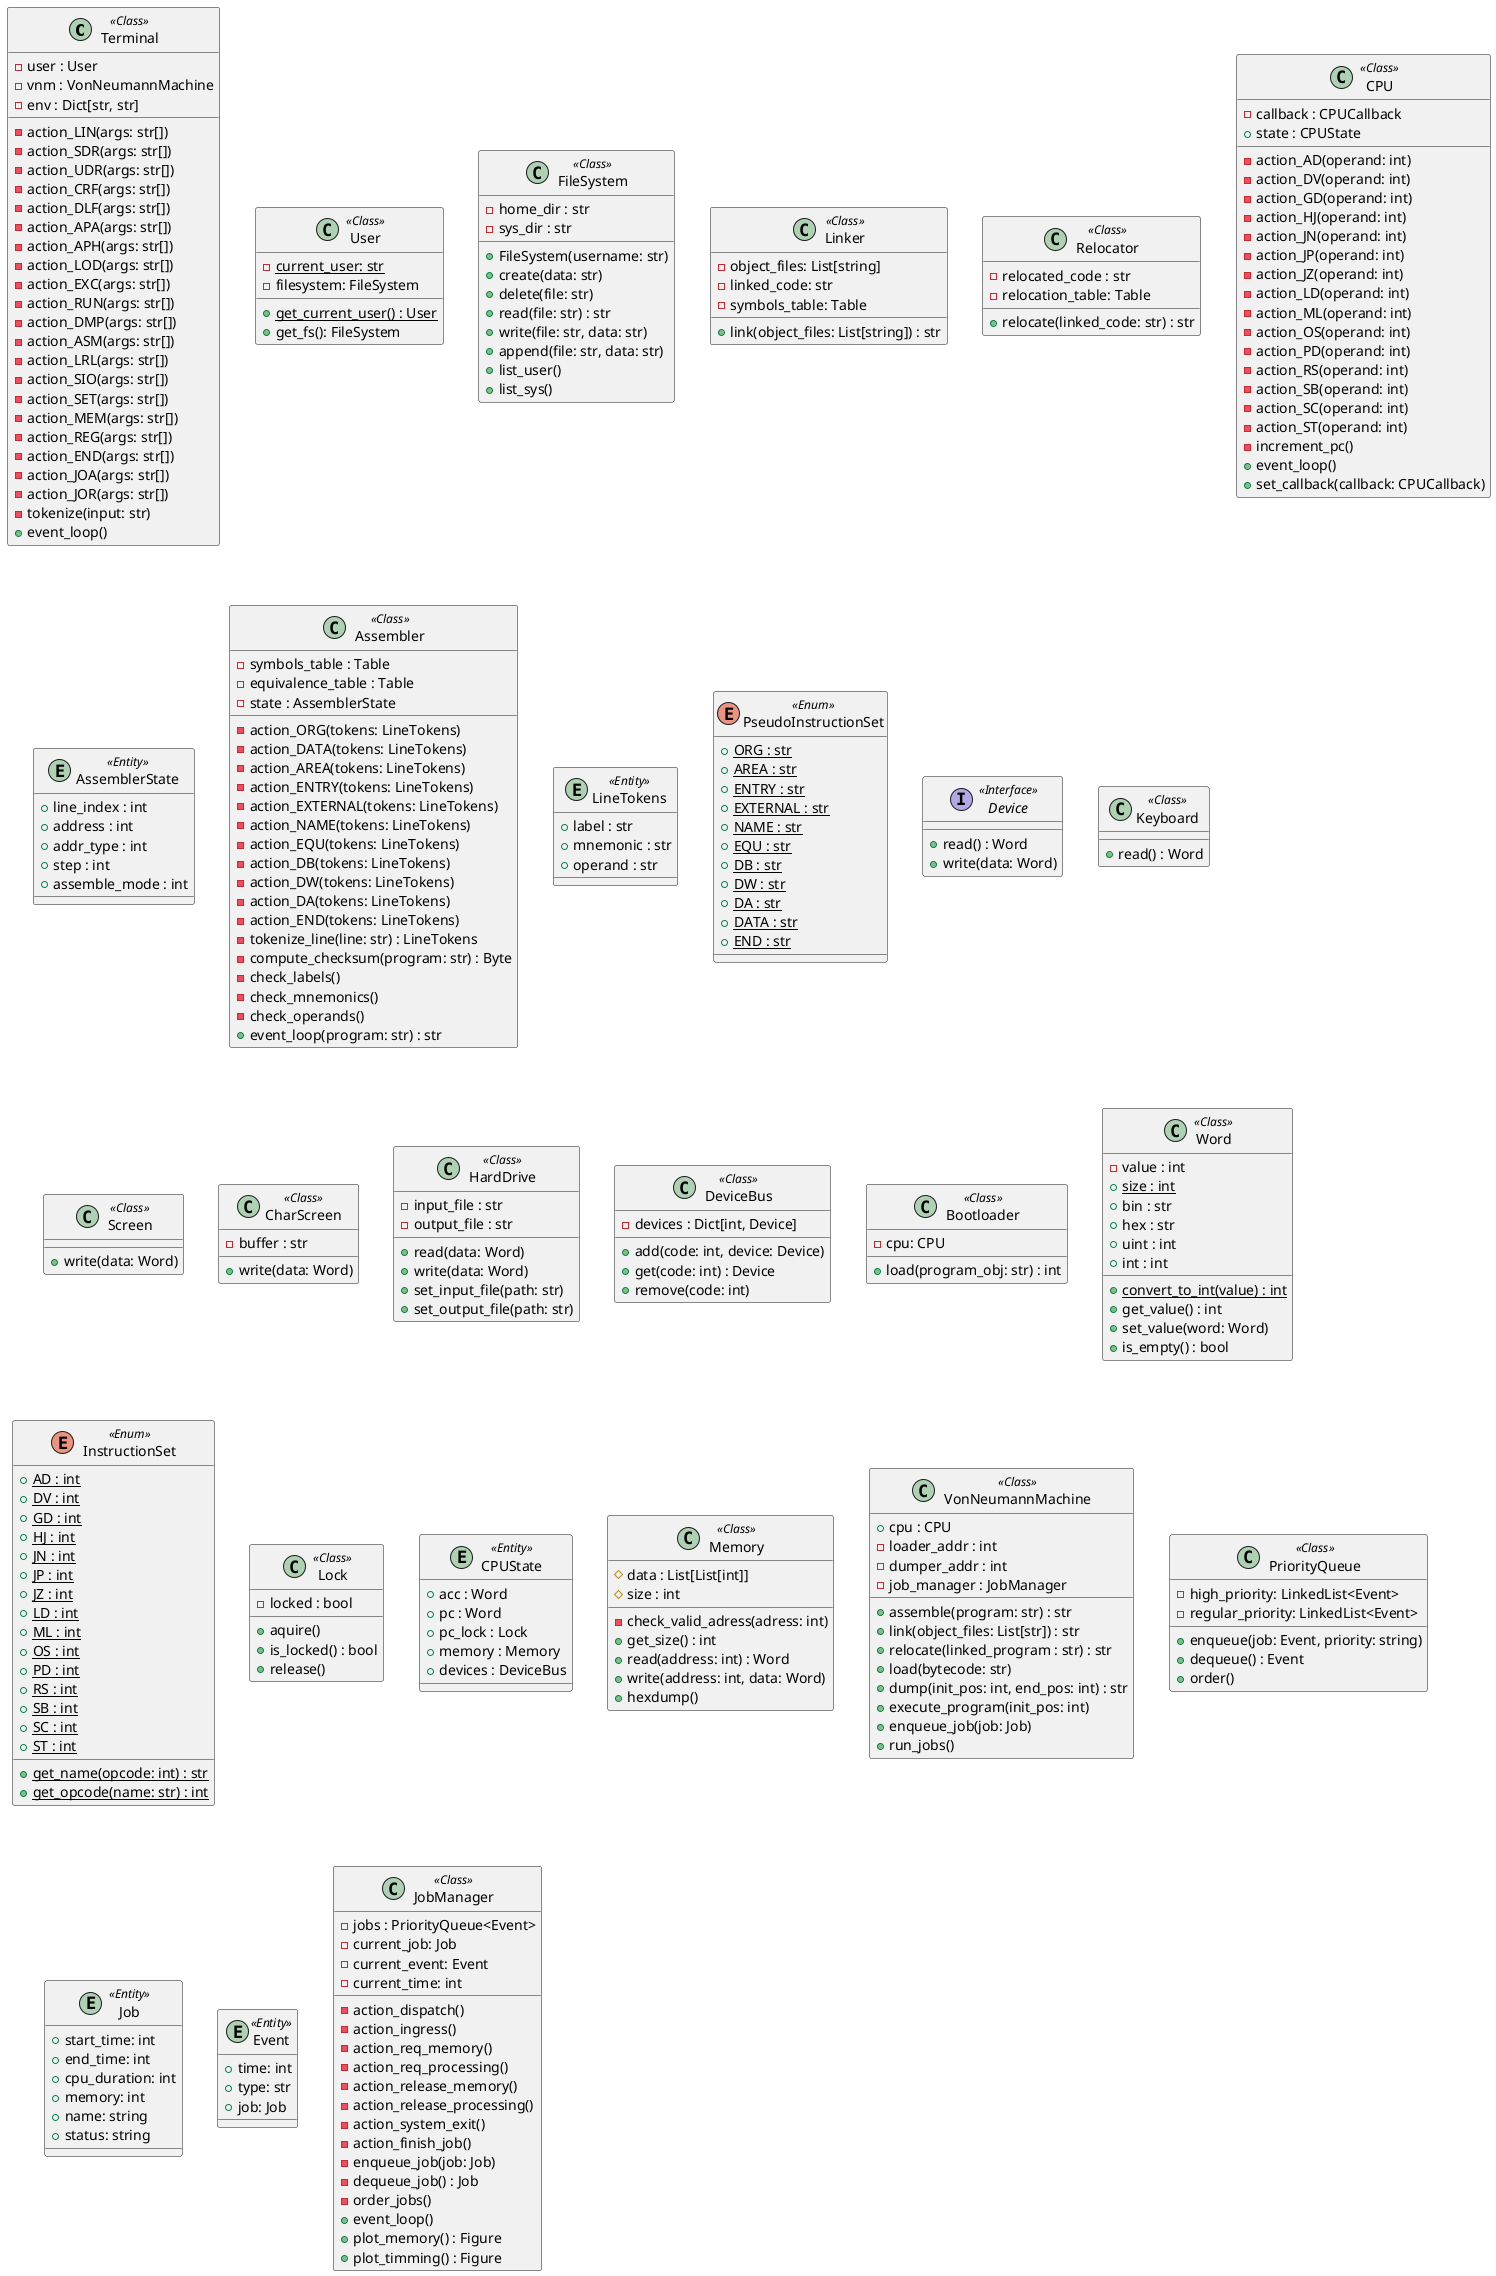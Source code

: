 @startuml classes
set namespaceSeparator none

''''''''''''''''''''''''''''''''''''''''''
'''''''''''''' PACKAGE: CLI ''''''''''''''
''''''''''''''''''''''''''''''''''''''''''

class "Terminal" <<Class>> {
  -user : User
  -vnm : VonNeumannMachine
  -env : Dict[str, str]
  -action_LIN(args: str[])
  -action_SDR(args: str[])
  -action_UDR(args: str[])
  -action_CRF(args: str[])
  -action_DLF(args: str[])
  -action_APA(args: str[])
  -action_APH(args: str[])
  -action_LOD(args: str[])
  -action_EXC(args: str[])
  -action_RUN(args: str[])
  -action_DMP(args: str[])
  -action_ASM(args: str[])
  -action_LRL(args: str[])
  -action_SIO(args: str[])
  -action_SET(args: str[])
  -action_MEM(args: str[])
  -action_REG(args: str[])
  -action_END(args: str[])
  -action_JOA(args: str[])
  -action_JOR(args: str[])
  -tokenize(input: str)
  +event_loop()
}


class "User" <<Class>> {
  -{static}current_user: str
  -filesystem: FileSystem
  +{static}get_current_user() : User
  +get_fs(): FileSystem
}


class "FileSystem" <<Class>> {
  -home_dir : str
  -sys_dir : str
  +FileSystem(username: str)
  +create(data: str)
  +delete(file: str)
  +read(file: str) : str
  +write(file: str, data: str)
  +append(file: str, data: str)
  +list_user()
  +list_sys()
}

class "Linker" <<Class>> {
  -object_files: List[string]
  -linked_code: str
  -symbols_table: Table
  +link(object_files: List[string]) : str
}

class "Relocator" <<Class>> {
  -relocated_code : str
  -relocation_table: Table
  +relocate(linked_code: str) : str
}


''''''''''''''''''''''''''''''''''''''''''''''
'''''''''''''' PACKAGE: CONTROL ''''''''''''''
''''''''''''''''''''''''''''''''''''''''''''''

class "CPU" <<Class>> {
  -callback : CPUCallback
  +state : CPUState
  -action_AD(operand: int)
  -action_DV(operand: int)
  -action_GD(operand: int)
  -action_HJ(operand: int)
  -action_JN(operand: int)
  -action_JP(operand: int)
  -action_JZ(operand: int)
  -action_LD(operand: int)
  -action_ML(operand: int)
  -action_OS(operand: int)
  -action_PD(operand: int)
  -action_RS(operand: int)
  -action_SB(operand: int)
  -action_SC(operand: int)
  -action_ST(operand: int)
  -increment_pc()
  +event_loop()
  +set_callback(callback: CPUCallback)
}


''''''''''''''''''''''''''''''''''''''''''''''''
'''''''''''''' PACKAGE: ASSEMBLER ''''''''''''''
''''''''''''''''''''''''''''''''''''''''''''''''

entity "AssemblerState" <<Entity>> {
  +line_index : int
  +address : int
  +addr_type : int
  +step : int
  +assemble_mode : int
}

class "Assembler" <<Class>> {
  -symbols_table : Table
  -equivalence_table : Table
  -state : AssemblerState
  -action_ORG(tokens: LineTokens)
  -action_DATA(tokens: LineTokens)
  -action_AREA(tokens: LineTokens)
  -action_ENTRY(tokens: LineTokens)
  -action_EXTERNAL(tokens: LineTokens)
  -action_NAME(tokens: LineTokens)
  -action_EQU(tokens: LineTokens)
  -action_DB(tokens: LineTokens)
  -action_DW(tokens: LineTokens)
  -action_DA(tokens: LineTokens)
  -action_END(tokens: LineTokens)
  -tokenize_line(line: str) : LineTokens
  -compute_checksum(program: str) : Byte
  -check_labels()
  -check_mnemonics()
  -check_operands()
  +event_loop(program: str) : str
}

entity "LineTokens" <<Entity>> {
  +label : str
  +mnemonic : str
  +operand : str
}

enum "PseudoInstructionSet" <<Enum>> {
  +{static}ORG : str
  +{static}AREA : str
  +{static}ENTRY : str
  +{static}EXTERNAL : str
  +{static}NAME : str
  +{static}EQU : str
  +{static}DB : str
  +{static}DW : str
  +{static}DA : str
  +{static}DATA : str
  +{static}END : str
}


'''''''''''''''''''''''''''''''''''''''''''''
'''''''''''''' PACKAGE: DEVICE ''''''''''''''
'''''''''''''''''''''''''''''''''''''''''''''

interface "Device" <<Interface>> {
  +read() : Word
  +write(data: Word)
}

class "Keyboard" <<Class>> {
  +read() : Word
}

class "Screen" <<Class>> {
  +write(data: Word)
}

class "CharScreen" <<Class>> {
  -buffer : str
  +write(data: Word)
}

class "HardDrive" <<Class>> {
  -input_file : str
  -output_file : str
  +read(data: Word)
  +write(data: Word)
  +set_input_file(path: str)
  +set_output_file(path: str)
}

class "DeviceBus" <<Class>> {
  -devices : Dict[int, Device]
  +add(code: int, device: Device)
  +get(code: int) : Device 
  +remove(code: int)
}


'''''''''''''''''''''''''''''''''''''''''''''''''
'''''''''''''' PACKAGE: BOOTLOADER ''''''''''''''
'''''''''''''''''''''''''''''''''''''''''''''''''

class "Bootloader" <<Class>> {
  -cpu: CPU
  +load(program_obj: str) : int
}


''''''''''''''''''''''''''''''''''''''''''
'''''''''''''' PACKAGE: ISA ''''''''''''''
''''''''''''''''''''''''''''''''''''''''''

class "Word" <<Class>> {
  -value : int
  +{static}size : int
  +bin : str
  +hex : str
  +uint : int
  +int : int
  +{static}convert_to_int(value) : int
  +get_value() : int
  +set_value(word: Word)
  +is_empty() : bool
}

' class "Instruction" <<Class>> {
'   -opcode : int
'   -operand : int
'   +get_opcode() : int
'   +get_operand() : int
'   ' +{static}build(opcode: int, operand: int) : Instruction
' }

enum "InstructionSet" <<Enum>> {
  +{static}AD : int
  +{static}DV : int
  +{static}GD : int
  +{static}HJ : int
  +{static}JN : int
  +{static}JP : int
  +{static}JZ : int
  +{static}LD : int
  +{static}ML : int
  +{static}OS : int
  +{static}PD : int
  +{static}RS : int
  +{static}SB : int
  +{static}SC : int
  +{static}ST : int
  +{static}get_name(opcode: int) : str
  +{static}get_opcode(name: str) : int
}


'''''''''''''''''''''''''''''''''''''''''''''
'''''''''''''' PACKAGE: UTILS '''''''''''''''
'''''''''''''''''''''''''''''''''''''''''''''

class "Lock" <<Class>> {
  -locked : bool
  +aquire()
  +is_locked() : bool
  +release()
}


''''''''''''''''''''''''''''''''''''''''''''
'''''''''''''' PACKAGE: STATE ''''''''''''''
''''''''''''''''''''''''''''''''''''''''''''

entity "CPUState" <<Entity>> {
  +acc : Word
  +pc : Word
  +pc_lock : Lock
  +memory : Memory
  +devices : DeviceBus
}


'''''''''''''''''''''''''''''''''''''''''''''
'''''''''''''' PACKAGE: MEMORY ''''''''''''''
'''''''''''''''''''''''''''''''''''''''''''''

class "Memory" <<Class>> {
  #data : List[List[int]]
  #size : int
  -check_valid_adress(adress: int)
  +get_size() : int
  +read(address: int) : Word
  +write(address: int, data: Word)
  +hexdump()
}


''''''''''''''''''''''''''''''''''''''''''
'''''''''''''' PACKAGE: VNM ''''''''''''''
''''''''''''''''''''''''''''''''''''''''''

class "VonNeumannMachine" <<Class>> {
  +cpu : CPU
  -loader_addr : int
  -dumper_addr : int
  -job_manager : JobManager
  +assemble(program: str) : str
  +link(object_files: List[str]) : str
  +relocate(linked_program : str) : str
  +load(bytecode: str)
  +dump(init_pos: int, end_pos: int) : str
  +execute_program(init_pos: int)
  +enqueue_job(job: Job)
  +run_jobs()
}





'''''''''''''''''''''''''''''''''''''''''''''''
''''''''''''''''' JOB MIX '''''''''''''''''''''
'''''''''''''''''''''''''''''''''''''''''''''''

class "PriorityQueue" <<Class>> {
  -high_priority: LinkedList<Event>
  -regular_priority: LinkedList<Event>
  +enqueue(job: Event, priority: string)
  +dequeue() : Event
  +order()
}

entity "Job" <<Entity>> {
  +start_time: int
  +end_time: int
  +cpu_duration: int
  +memory: int
  +name: string
  +status: string
}

entity "Event" <<Entity>> {
  +time: int
  +type: str
  +job: Job
}

class "JobManager" <<Class>> {
  -jobs : PriorityQueue<Event>
  -current_job: Job
  -current_event: Event
  -current_time: int
  -action_dispatch()
  -action_ingress()
  -action_req_memory()
  -action_req_processing()
  -action_release_memory()
  -action_release_processing()
  -action_system_exit()
  -action_finish_job()
  -enqueue_job(job: Job)
  -dequeue_job() : Job
  -order_jobs()
  +event_loop()
  +plot_memory() : Figure
  +plot_timming() : Figure
}
@enduml
